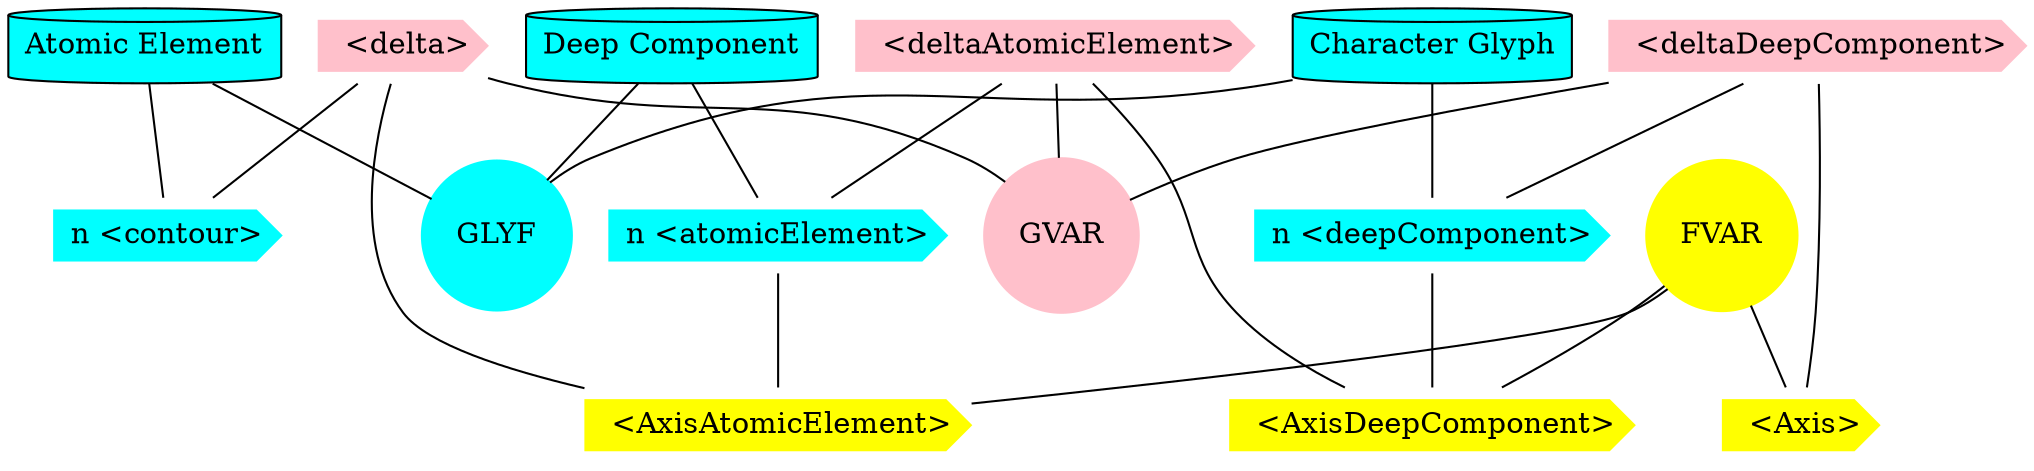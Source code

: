 graph "Deep Component Binary Structure" {
	rankdir=BL
	node [shape=cds]
	GLYF [label=GLYF color=cyan shape=circle style=filled]
	GVAR [label=GVAR color=pink shape=circle style=filled]
	FVAR [label=FVAR color=yellow shape=circle style=filled]
	ae [label="Atomic Element" color=black fillcolor=cyan shape=cylinder style=filled]
	dc [label="Deep Component" color=black fillcolor=cyan shape=cylinder style=filled]
	cg [label="Character Glyph" color=black fillcolor=cyan shape=cylinder style=filled]
	ae -- GLYF
	dc -- GLYF
	cg -- GLYF
	aelg [label="n <contour>" color=cyan style=filled]
	dcog [label="n <atomicElement>" color=cyan style=filled]
	cglg [label="n <deepComponent>" color=cyan style=filled]
	ae -- aelg
	dc -- dcog
	cg -- cglg
	aelv [label=" <delta>" color=pink style=filled]
	dcov [label=" <deltaAtomicElement>" color=pink style=filled]
	cglv [label=" <deltaDeepComponent>" color=pink style=filled]
	aelv -- aelg
	dcov -- dcog
	cglv -- cglg
	aelv -- GVAR
	dcov -- GVAR
	cglv -- GVAR
	faev [label=" <AxisAtomicElement>" color=yellow style=filled]
	fdcv [label=" <AxisDeepComponent>" color=yellow style=filled]
	fcgv [label=" <Axis>" color=yellow style=filled]
	aelv -- faev
	dcov -- fdcv
	cglv -- fcgv
	FVAR -- faev
	FVAR -- fdcv
	FVAR -- fcgv
	cglg -- fdcv
	dcog -- faev
}
